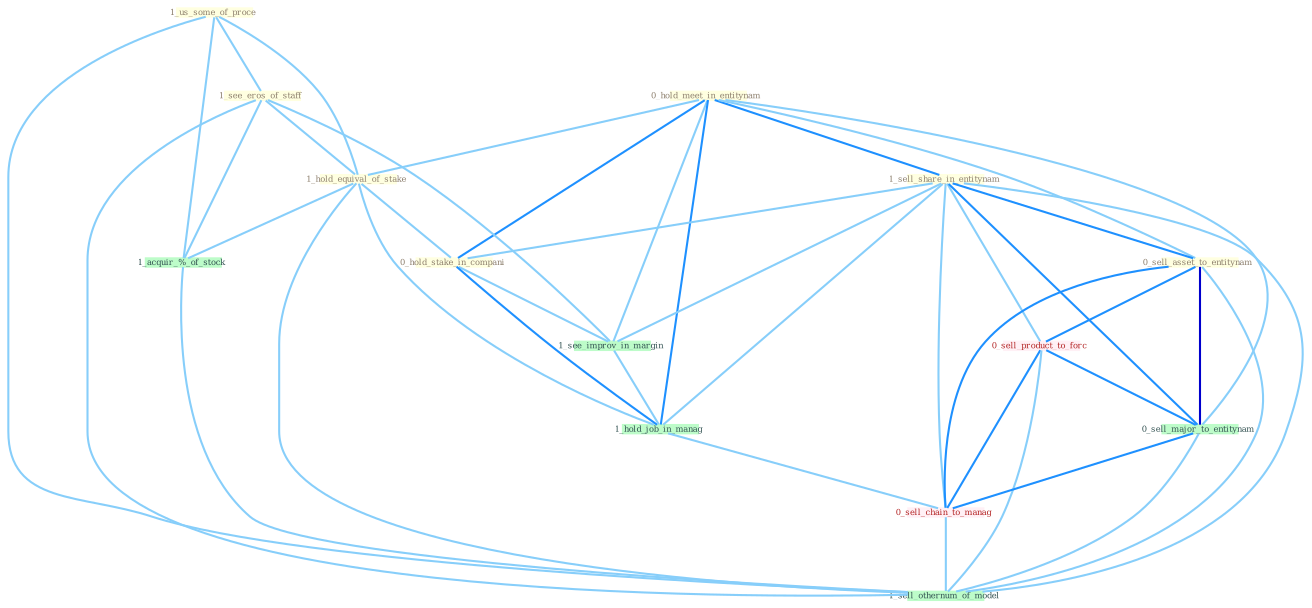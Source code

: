 Graph G{ 
    node
    [shape=polygon,style=filled,width=.5,height=.06,color="#BDFCC9",fixedsize=true,fontsize=4,
    fontcolor="#2f4f4f"];
    {node
    [color="#ffffe0", fontcolor="#8b7d6b"] "1_us_some_of_proce " "0_hold_meet_in_entitynam " "1_sell_share_in_entitynam " "1_see_eros_of_staff " "1_hold_equival_of_stake " "0_sell_asset_to_entitynam " "0_hold_stake_in_compani "}
{node [color="#fff0f5", fontcolor="#b22222"] "0_sell_product_to_forc " "0_sell_chain_to_manag "}
edge [color="#B0E2FF"];

	"1_us_some_of_proce " -- "1_see_eros_of_staff " [w="1", color="#87cefa" ];
	"1_us_some_of_proce " -- "1_hold_equival_of_stake " [w="1", color="#87cefa" ];
	"1_us_some_of_proce " -- "1_acquir_%_of_stock " [w="1", color="#87cefa" ];
	"1_us_some_of_proce " -- "1_sell_othernum_of_model " [w="1", color="#87cefa" ];
	"0_hold_meet_in_entitynam " -- "1_sell_share_in_entitynam " [w="2", color="#1e90ff" , len=0.8];
	"0_hold_meet_in_entitynam " -- "1_hold_equival_of_stake " [w="1", color="#87cefa" ];
	"0_hold_meet_in_entitynam " -- "0_sell_asset_to_entitynam " [w="1", color="#87cefa" ];
	"0_hold_meet_in_entitynam " -- "0_hold_stake_in_compani " [w="2", color="#1e90ff" , len=0.8];
	"0_hold_meet_in_entitynam " -- "1_see_improv_in_margin " [w="1", color="#87cefa" ];
	"0_hold_meet_in_entitynam " -- "1_hold_job_in_manag " [w="2", color="#1e90ff" , len=0.8];
	"0_hold_meet_in_entitynam " -- "0_sell_major_to_entitynam " [w="1", color="#87cefa" ];
	"1_sell_share_in_entitynam " -- "0_sell_asset_to_entitynam " [w="2", color="#1e90ff" , len=0.8];
	"1_sell_share_in_entitynam " -- "0_hold_stake_in_compani " [w="1", color="#87cefa" ];
	"1_sell_share_in_entitynam " -- "1_see_improv_in_margin " [w="1", color="#87cefa" ];
	"1_sell_share_in_entitynam " -- "1_hold_job_in_manag " [w="1", color="#87cefa" ];
	"1_sell_share_in_entitynam " -- "0_sell_product_to_forc " [w="1", color="#87cefa" ];
	"1_sell_share_in_entitynam " -- "0_sell_major_to_entitynam " [w="2", color="#1e90ff" , len=0.8];
	"1_sell_share_in_entitynam " -- "0_sell_chain_to_manag " [w="1", color="#87cefa" ];
	"1_sell_share_in_entitynam " -- "1_sell_othernum_of_model " [w="1", color="#87cefa" ];
	"1_see_eros_of_staff " -- "1_hold_equival_of_stake " [w="1", color="#87cefa" ];
	"1_see_eros_of_staff " -- "1_see_improv_in_margin " [w="1", color="#87cefa" ];
	"1_see_eros_of_staff " -- "1_acquir_%_of_stock " [w="1", color="#87cefa" ];
	"1_see_eros_of_staff " -- "1_sell_othernum_of_model " [w="1", color="#87cefa" ];
	"1_hold_equival_of_stake " -- "0_hold_stake_in_compani " [w="1", color="#87cefa" ];
	"1_hold_equival_of_stake " -- "1_acquir_%_of_stock " [w="1", color="#87cefa" ];
	"1_hold_equival_of_stake " -- "1_hold_job_in_manag " [w="1", color="#87cefa" ];
	"1_hold_equival_of_stake " -- "1_sell_othernum_of_model " [w="1", color="#87cefa" ];
	"0_sell_asset_to_entitynam " -- "0_sell_product_to_forc " [w="2", color="#1e90ff" , len=0.8];
	"0_sell_asset_to_entitynam " -- "0_sell_major_to_entitynam " [w="3", color="#0000cd" , len=0.6];
	"0_sell_asset_to_entitynam " -- "0_sell_chain_to_manag " [w="2", color="#1e90ff" , len=0.8];
	"0_sell_asset_to_entitynam " -- "1_sell_othernum_of_model " [w="1", color="#87cefa" ];
	"0_hold_stake_in_compani " -- "1_see_improv_in_margin " [w="1", color="#87cefa" ];
	"0_hold_stake_in_compani " -- "1_hold_job_in_manag " [w="2", color="#1e90ff" , len=0.8];
	"1_see_improv_in_margin " -- "1_hold_job_in_manag " [w="1", color="#87cefa" ];
	"1_acquir_%_of_stock " -- "1_sell_othernum_of_model " [w="1", color="#87cefa" ];
	"1_hold_job_in_manag " -- "0_sell_chain_to_manag " [w="1", color="#87cefa" ];
	"0_sell_product_to_forc " -- "0_sell_major_to_entitynam " [w="2", color="#1e90ff" , len=0.8];
	"0_sell_product_to_forc " -- "0_sell_chain_to_manag " [w="2", color="#1e90ff" , len=0.8];
	"0_sell_product_to_forc " -- "1_sell_othernum_of_model " [w="1", color="#87cefa" ];
	"0_sell_major_to_entitynam " -- "0_sell_chain_to_manag " [w="2", color="#1e90ff" , len=0.8];
	"0_sell_major_to_entitynam " -- "1_sell_othernum_of_model " [w="1", color="#87cefa" ];
	"0_sell_chain_to_manag " -- "1_sell_othernum_of_model " [w="1", color="#87cefa" ];
}